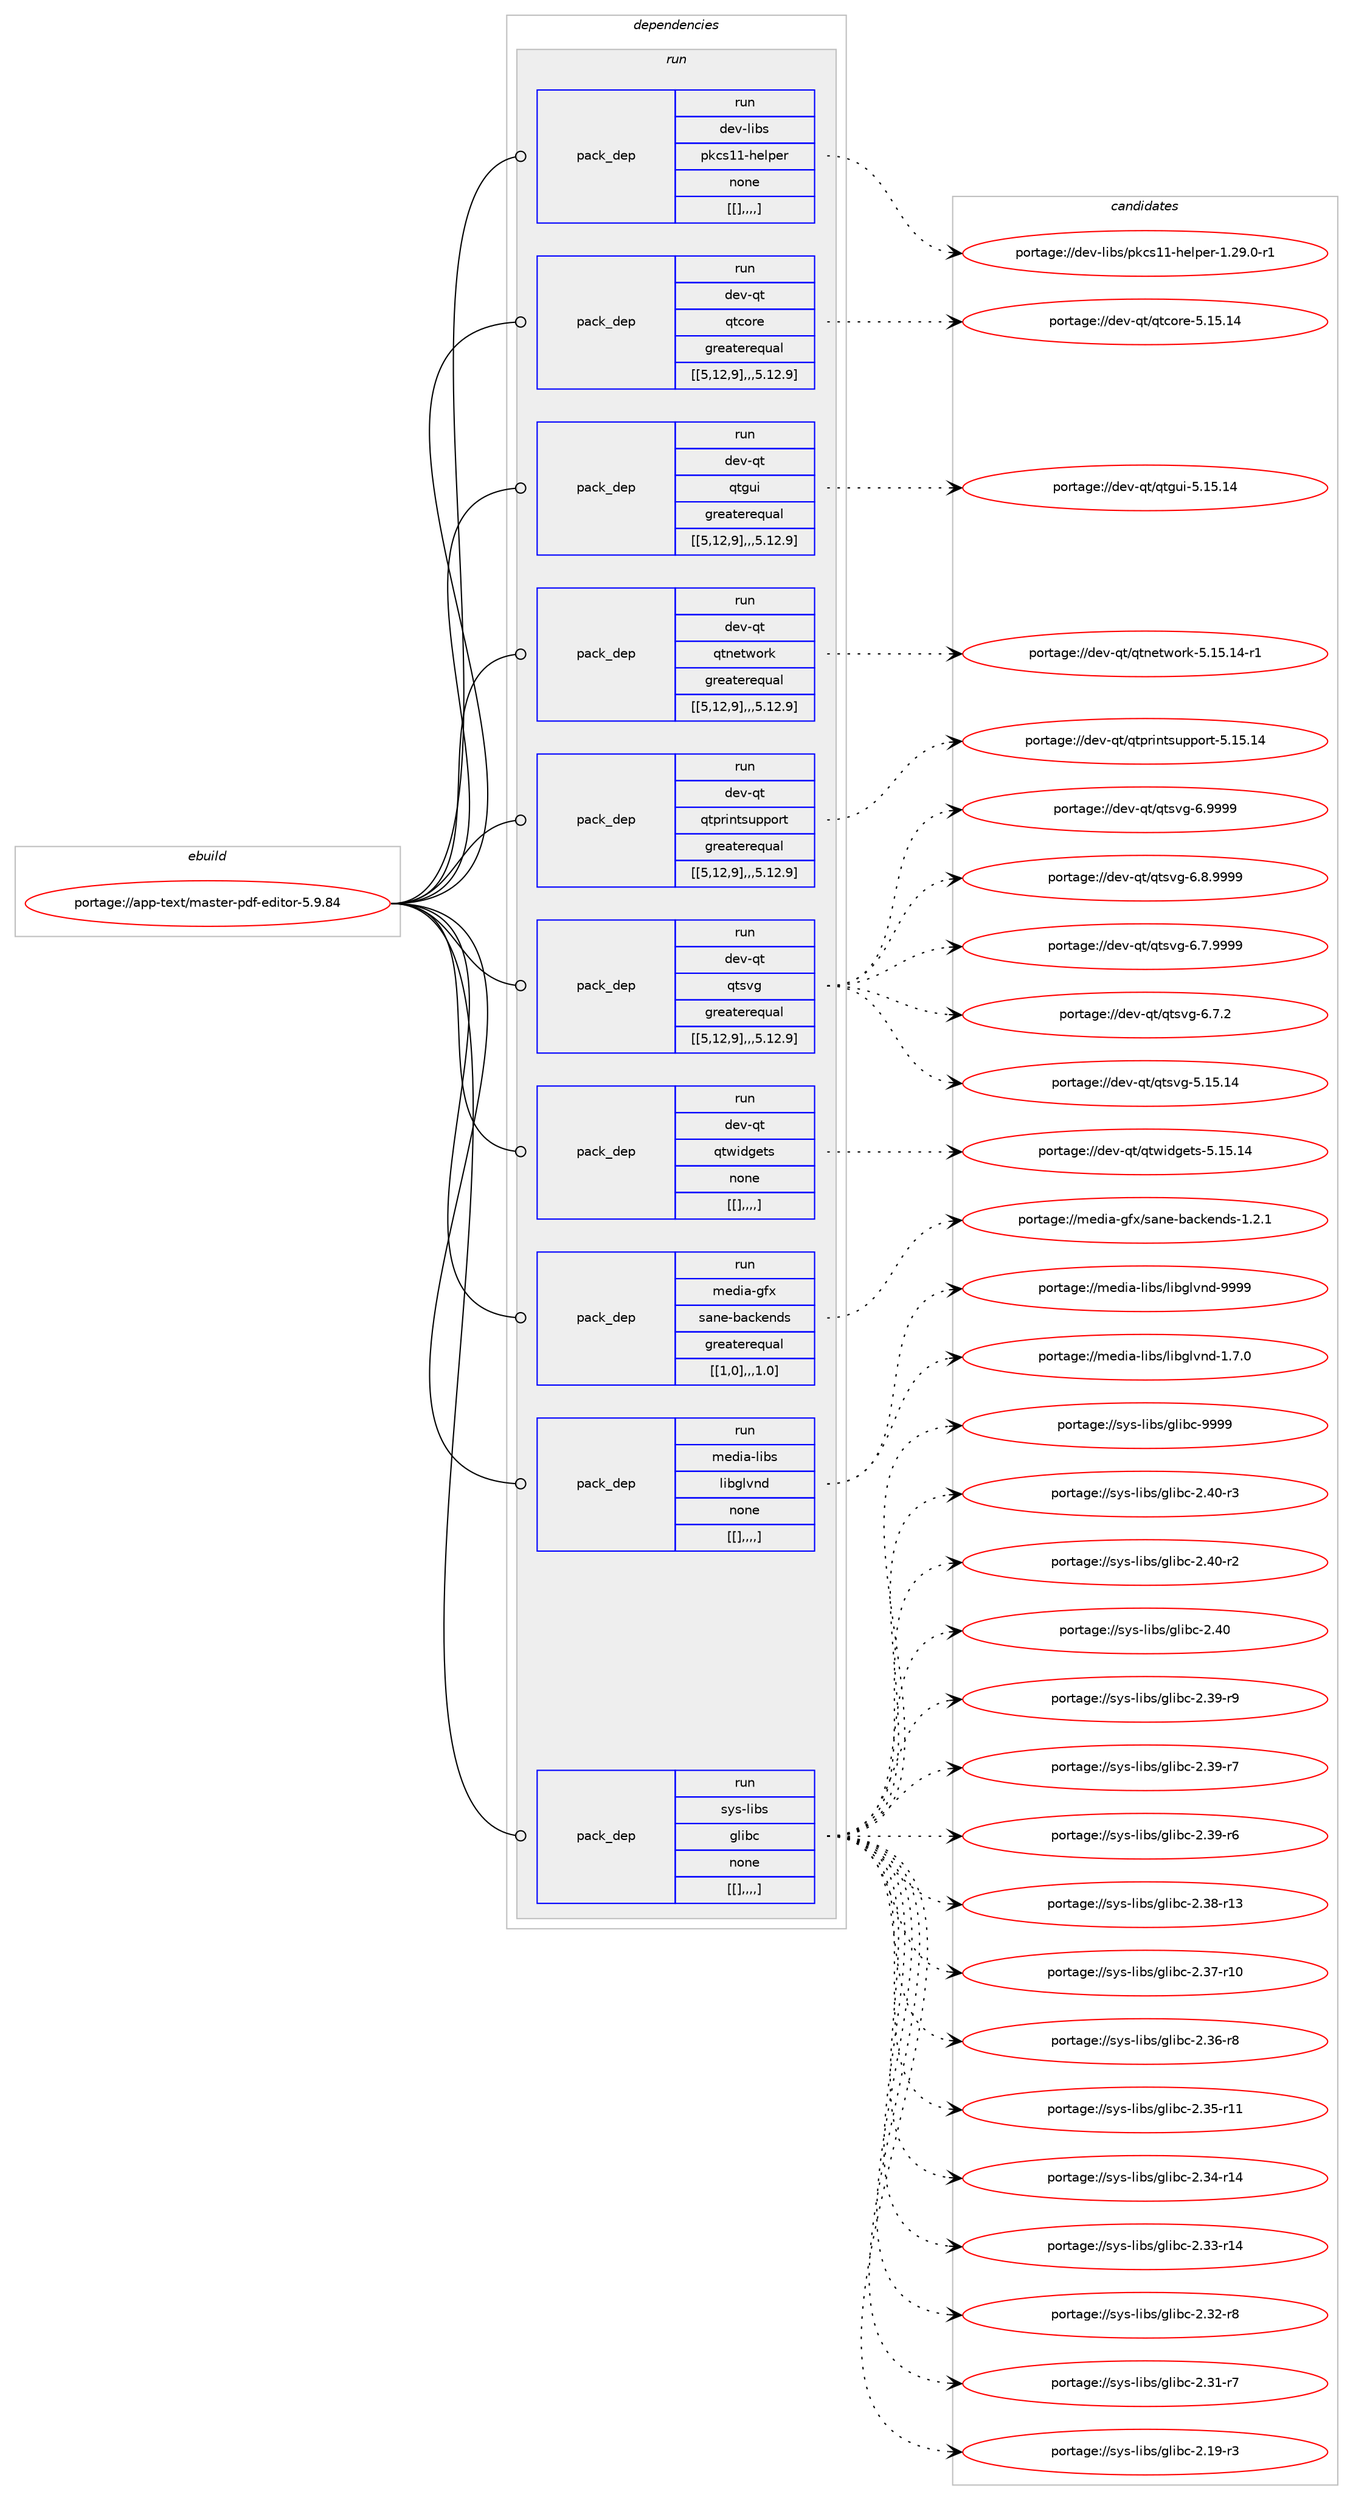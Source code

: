 digraph prolog {

# *************
# Graph options
# *************

newrank=true;
concentrate=true;
compound=true;
graph [rankdir=LR,fontname=Helvetica,fontsize=10,ranksep=1.5];#, ranksep=2.5, nodesep=0.2];
edge  [arrowhead=vee];
node  [fontname=Helvetica,fontsize=10];

# **********
# The ebuild
# **********

subgraph cluster_leftcol {
color=gray;
label=<<i>ebuild</i>>;
id [label="portage://app-text/master-pdf-editor-5.9.84", color=red, width=4, href="../app-text/master-pdf-editor-5.9.84.svg"];
}

# ****************
# The dependencies
# ****************

subgraph cluster_midcol {
color=gray;
label=<<i>dependencies</i>>;
subgraph cluster_compile {
fillcolor="#eeeeee";
style=filled;
label=<<i>compile</i>>;
}
subgraph cluster_compileandrun {
fillcolor="#eeeeee";
style=filled;
label=<<i>compile and run</i>>;
}
subgraph cluster_run {
fillcolor="#eeeeee";
style=filled;
label=<<i>run</i>>;
subgraph pack40711 {
dependency56600 [label=<<TABLE BORDER="0" CELLBORDER="1" CELLSPACING="0" CELLPADDING="4" WIDTH="220"><TR><TD ROWSPAN="6" CELLPADDING="30">pack_dep</TD></TR><TR><TD WIDTH="110">run</TD></TR><TR><TD>dev-libs</TD></TR><TR><TD>pkcs11-helper</TD></TR><TR><TD>none</TD></TR><TR><TD>[[],,,,]</TD></TR></TABLE>>, shape=none, color=blue];
}
id:e -> dependency56600:w [weight=20,style="solid",arrowhead="odot"];
subgraph pack40712 {
dependency56601 [label=<<TABLE BORDER="0" CELLBORDER="1" CELLSPACING="0" CELLPADDING="4" WIDTH="220"><TR><TD ROWSPAN="6" CELLPADDING="30">pack_dep</TD></TR><TR><TD WIDTH="110">run</TD></TR><TR><TD>dev-qt</TD></TR><TR><TD>qtcore</TD></TR><TR><TD>greaterequal</TD></TR><TR><TD>[[5,12,9],,,5.12.9]</TD></TR></TABLE>>, shape=none, color=blue];
}
id:e -> dependency56601:w [weight=20,style="solid",arrowhead="odot"];
subgraph pack40713 {
dependency56602 [label=<<TABLE BORDER="0" CELLBORDER="1" CELLSPACING="0" CELLPADDING="4" WIDTH="220"><TR><TD ROWSPAN="6" CELLPADDING="30">pack_dep</TD></TR><TR><TD WIDTH="110">run</TD></TR><TR><TD>dev-qt</TD></TR><TR><TD>qtgui</TD></TR><TR><TD>greaterequal</TD></TR><TR><TD>[[5,12,9],,,5.12.9]</TD></TR></TABLE>>, shape=none, color=blue];
}
id:e -> dependency56602:w [weight=20,style="solid",arrowhead="odot"];
subgraph pack40714 {
dependency56603 [label=<<TABLE BORDER="0" CELLBORDER="1" CELLSPACING="0" CELLPADDING="4" WIDTH="220"><TR><TD ROWSPAN="6" CELLPADDING="30">pack_dep</TD></TR><TR><TD WIDTH="110">run</TD></TR><TR><TD>dev-qt</TD></TR><TR><TD>qtnetwork</TD></TR><TR><TD>greaterequal</TD></TR><TR><TD>[[5,12,9],,,5.12.9]</TD></TR></TABLE>>, shape=none, color=blue];
}
id:e -> dependency56603:w [weight=20,style="solid",arrowhead="odot"];
subgraph pack40715 {
dependency56604 [label=<<TABLE BORDER="0" CELLBORDER="1" CELLSPACING="0" CELLPADDING="4" WIDTH="220"><TR><TD ROWSPAN="6" CELLPADDING="30">pack_dep</TD></TR><TR><TD WIDTH="110">run</TD></TR><TR><TD>dev-qt</TD></TR><TR><TD>qtprintsupport</TD></TR><TR><TD>greaterequal</TD></TR><TR><TD>[[5,12,9],,,5.12.9]</TD></TR></TABLE>>, shape=none, color=blue];
}
id:e -> dependency56604:w [weight=20,style="solid",arrowhead="odot"];
subgraph pack40716 {
dependency56605 [label=<<TABLE BORDER="0" CELLBORDER="1" CELLSPACING="0" CELLPADDING="4" WIDTH="220"><TR><TD ROWSPAN="6" CELLPADDING="30">pack_dep</TD></TR><TR><TD WIDTH="110">run</TD></TR><TR><TD>dev-qt</TD></TR><TR><TD>qtsvg</TD></TR><TR><TD>greaterequal</TD></TR><TR><TD>[[5,12,9],,,5.12.9]</TD></TR></TABLE>>, shape=none, color=blue];
}
id:e -> dependency56605:w [weight=20,style="solid",arrowhead="odot"];
subgraph pack40717 {
dependency56606 [label=<<TABLE BORDER="0" CELLBORDER="1" CELLSPACING="0" CELLPADDING="4" WIDTH="220"><TR><TD ROWSPAN="6" CELLPADDING="30">pack_dep</TD></TR><TR><TD WIDTH="110">run</TD></TR><TR><TD>dev-qt</TD></TR><TR><TD>qtwidgets</TD></TR><TR><TD>none</TD></TR><TR><TD>[[],,,,]</TD></TR></TABLE>>, shape=none, color=blue];
}
id:e -> dependency56606:w [weight=20,style="solid",arrowhead="odot"];
subgraph pack40718 {
dependency56607 [label=<<TABLE BORDER="0" CELLBORDER="1" CELLSPACING="0" CELLPADDING="4" WIDTH="220"><TR><TD ROWSPAN="6" CELLPADDING="30">pack_dep</TD></TR><TR><TD WIDTH="110">run</TD></TR><TR><TD>media-gfx</TD></TR><TR><TD>sane-backends</TD></TR><TR><TD>greaterequal</TD></TR><TR><TD>[[1,0],,,1.0]</TD></TR></TABLE>>, shape=none, color=blue];
}
id:e -> dependency56607:w [weight=20,style="solid",arrowhead="odot"];
subgraph pack40719 {
dependency56608 [label=<<TABLE BORDER="0" CELLBORDER="1" CELLSPACING="0" CELLPADDING="4" WIDTH="220"><TR><TD ROWSPAN="6" CELLPADDING="30">pack_dep</TD></TR><TR><TD WIDTH="110">run</TD></TR><TR><TD>media-libs</TD></TR><TR><TD>libglvnd</TD></TR><TR><TD>none</TD></TR><TR><TD>[[],,,,]</TD></TR></TABLE>>, shape=none, color=blue];
}
id:e -> dependency56608:w [weight=20,style="solid",arrowhead="odot"];
subgraph pack40720 {
dependency56609 [label=<<TABLE BORDER="0" CELLBORDER="1" CELLSPACING="0" CELLPADDING="4" WIDTH="220"><TR><TD ROWSPAN="6" CELLPADDING="30">pack_dep</TD></TR><TR><TD WIDTH="110">run</TD></TR><TR><TD>sys-libs</TD></TR><TR><TD>glibc</TD></TR><TR><TD>none</TD></TR><TR><TD>[[],,,,]</TD></TR></TABLE>>, shape=none, color=blue];
}
id:e -> dependency56609:w [weight=20,style="solid",arrowhead="odot"];
}
}

# **************
# The candidates
# **************

subgraph cluster_choices {
rank=same;
color=gray;
label=<<i>candidates</i>>;

subgraph choice40711 {
color=black;
nodesep=1;
choice10010111845108105981154711210799115494945104101108112101114454946505746484511449 [label="portage://dev-libs/pkcs11-helper-1.29.0-r1", color=red, width=4,href="../dev-libs/pkcs11-helper-1.29.0-r1.svg"];
dependency56600:e -> choice10010111845108105981154711210799115494945104101108112101114454946505746484511449:w [style=dotted,weight="100"];
}
subgraph choice40712 {
color=black;
nodesep=1;
choice1001011184511311647113116991111141014553464953464952 [label="portage://dev-qt/qtcore-5.15.14", color=red, width=4,href="../dev-qt/qtcore-5.15.14.svg"];
dependency56601:e -> choice1001011184511311647113116991111141014553464953464952:w [style=dotted,weight="100"];
}
subgraph choice40713 {
color=black;
nodesep=1;
choice10010111845113116471131161031171054553464953464952 [label="portage://dev-qt/qtgui-5.15.14", color=red, width=4,href="../dev-qt/qtgui-5.15.14.svg"];
dependency56602:e -> choice10010111845113116471131161031171054553464953464952:w [style=dotted,weight="100"];
}
subgraph choice40714 {
color=black;
nodesep=1;
choice100101118451131164711311611010111611911111410745534649534649524511449 [label="portage://dev-qt/qtnetwork-5.15.14-r1", color=red, width=4,href="../dev-qt/qtnetwork-5.15.14-r1.svg"];
dependency56603:e -> choice100101118451131164711311611010111611911111410745534649534649524511449:w [style=dotted,weight="100"];
}
subgraph choice40715 {
color=black;
nodesep=1;
choice10010111845113116471131161121141051101161151171121121111141164553464953464952 [label="portage://dev-qt/qtprintsupport-5.15.14", color=red, width=4,href="../dev-qt/qtprintsupport-5.15.14.svg"];
dependency56604:e -> choice10010111845113116471131161121141051101161151171121121111141164553464953464952:w [style=dotted,weight="100"];
}
subgraph choice40716 {
color=black;
nodesep=1;
choice100101118451131164711311611511810345544657575757 [label="portage://dev-qt/qtsvg-6.9999", color=red, width=4,href="../dev-qt/qtsvg-6.9999.svg"];
choice1001011184511311647113116115118103455446564657575757 [label="portage://dev-qt/qtsvg-6.8.9999", color=red, width=4,href="../dev-qt/qtsvg-6.8.9999.svg"];
choice1001011184511311647113116115118103455446554657575757 [label="portage://dev-qt/qtsvg-6.7.9999", color=red, width=4,href="../dev-qt/qtsvg-6.7.9999.svg"];
choice1001011184511311647113116115118103455446554650 [label="portage://dev-qt/qtsvg-6.7.2", color=red, width=4,href="../dev-qt/qtsvg-6.7.2.svg"];
choice10010111845113116471131161151181034553464953464952 [label="portage://dev-qt/qtsvg-5.15.14", color=red, width=4,href="../dev-qt/qtsvg-5.15.14.svg"];
dependency56605:e -> choice100101118451131164711311611511810345544657575757:w [style=dotted,weight="100"];
dependency56605:e -> choice1001011184511311647113116115118103455446564657575757:w [style=dotted,weight="100"];
dependency56605:e -> choice1001011184511311647113116115118103455446554657575757:w [style=dotted,weight="100"];
dependency56605:e -> choice1001011184511311647113116115118103455446554650:w [style=dotted,weight="100"];
dependency56605:e -> choice10010111845113116471131161151181034553464953464952:w [style=dotted,weight="100"];
}
subgraph choice40717 {
color=black;
nodesep=1;
choice10010111845113116471131161191051001031011161154553464953464952 [label="portage://dev-qt/qtwidgets-5.15.14", color=red, width=4,href="../dev-qt/qtwidgets-5.15.14.svg"];
dependency56606:e -> choice10010111845113116471131161191051001031011161154553464953464952:w [style=dotted,weight="100"];
}
subgraph choice40718 {
color=black;
nodesep=1;
choice1091011001059745103102120471159711010145989799107101110100115454946504649 [label="portage://media-gfx/sane-backends-1.2.1", color=red, width=4,href="../media-gfx/sane-backends-1.2.1.svg"];
dependency56607:e -> choice1091011001059745103102120471159711010145989799107101110100115454946504649:w [style=dotted,weight="100"];
}
subgraph choice40719 {
color=black;
nodesep=1;
choice10910110010597451081059811547108105981031081181101004557575757 [label="portage://media-libs/libglvnd-9999", color=red, width=4,href="../media-libs/libglvnd-9999.svg"];
choice1091011001059745108105981154710810598103108118110100454946554648 [label="portage://media-libs/libglvnd-1.7.0", color=red, width=4,href="../media-libs/libglvnd-1.7.0.svg"];
dependency56608:e -> choice10910110010597451081059811547108105981031081181101004557575757:w [style=dotted,weight="100"];
dependency56608:e -> choice1091011001059745108105981154710810598103108118110100454946554648:w [style=dotted,weight="100"];
}
subgraph choice40720 {
color=black;
nodesep=1;
choice11512111545108105981154710310810598994557575757 [label="portage://sys-libs/glibc-9999", color=red, width=4,href="../sys-libs/glibc-9999.svg"];
choice115121115451081059811547103108105989945504652484511451 [label="portage://sys-libs/glibc-2.40-r3", color=red, width=4,href="../sys-libs/glibc-2.40-r3.svg"];
choice115121115451081059811547103108105989945504652484511450 [label="portage://sys-libs/glibc-2.40-r2", color=red, width=4,href="../sys-libs/glibc-2.40-r2.svg"];
choice11512111545108105981154710310810598994550465248 [label="portage://sys-libs/glibc-2.40", color=red, width=4,href="../sys-libs/glibc-2.40.svg"];
choice115121115451081059811547103108105989945504651574511457 [label="portage://sys-libs/glibc-2.39-r9", color=red, width=4,href="../sys-libs/glibc-2.39-r9.svg"];
choice115121115451081059811547103108105989945504651574511455 [label="portage://sys-libs/glibc-2.39-r7", color=red, width=4,href="../sys-libs/glibc-2.39-r7.svg"];
choice115121115451081059811547103108105989945504651574511454 [label="portage://sys-libs/glibc-2.39-r6", color=red, width=4,href="../sys-libs/glibc-2.39-r6.svg"];
choice11512111545108105981154710310810598994550465156451144951 [label="portage://sys-libs/glibc-2.38-r13", color=red, width=4,href="../sys-libs/glibc-2.38-r13.svg"];
choice11512111545108105981154710310810598994550465155451144948 [label="portage://sys-libs/glibc-2.37-r10", color=red, width=4,href="../sys-libs/glibc-2.37-r10.svg"];
choice115121115451081059811547103108105989945504651544511456 [label="portage://sys-libs/glibc-2.36-r8", color=red, width=4,href="../sys-libs/glibc-2.36-r8.svg"];
choice11512111545108105981154710310810598994550465153451144949 [label="portage://sys-libs/glibc-2.35-r11", color=red, width=4,href="../sys-libs/glibc-2.35-r11.svg"];
choice11512111545108105981154710310810598994550465152451144952 [label="portage://sys-libs/glibc-2.34-r14", color=red, width=4,href="../sys-libs/glibc-2.34-r14.svg"];
choice11512111545108105981154710310810598994550465151451144952 [label="portage://sys-libs/glibc-2.33-r14", color=red, width=4,href="../sys-libs/glibc-2.33-r14.svg"];
choice115121115451081059811547103108105989945504651504511456 [label="portage://sys-libs/glibc-2.32-r8", color=red, width=4,href="../sys-libs/glibc-2.32-r8.svg"];
choice115121115451081059811547103108105989945504651494511455 [label="portage://sys-libs/glibc-2.31-r7", color=red, width=4,href="../sys-libs/glibc-2.31-r7.svg"];
choice115121115451081059811547103108105989945504649574511451 [label="portage://sys-libs/glibc-2.19-r3", color=red, width=4,href="../sys-libs/glibc-2.19-r3.svg"];
dependency56609:e -> choice11512111545108105981154710310810598994557575757:w [style=dotted,weight="100"];
dependency56609:e -> choice115121115451081059811547103108105989945504652484511451:w [style=dotted,weight="100"];
dependency56609:e -> choice115121115451081059811547103108105989945504652484511450:w [style=dotted,weight="100"];
dependency56609:e -> choice11512111545108105981154710310810598994550465248:w [style=dotted,weight="100"];
dependency56609:e -> choice115121115451081059811547103108105989945504651574511457:w [style=dotted,weight="100"];
dependency56609:e -> choice115121115451081059811547103108105989945504651574511455:w [style=dotted,weight="100"];
dependency56609:e -> choice115121115451081059811547103108105989945504651574511454:w [style=dotted,weight="100"];
dependency56609:e -> choice11512111545108105981154710310810598994550465156451144951:w [style=dotted,weight="100"];
dependency56609:e -> choice11512111545108105981154710310810598994550465155451144948:w [style=dotted,weight="100"];
dependency56609:e -> choice115121115451081059811547103108105989945504651544511456:w [style=dotted,weight="100"];
dependency56609:e -> choice11512111545108105981154710310810598994550465153451144949:w [style=dotted,weight="100"];
dependency56609:e -> choice11512111545108105981154710310810598994550465152451144952:w [style=dotted,weight="100"];
dependency56609:e -> choice11512111545108105981154710310810598994550465151451144952:w [style=dotted,weight="100"];
dependency56609:e -> choice115121115451081059811547103108105989945504651504511456:w [style=dotted,weight="100"];
dependency56609:e -> choice115121115451081059811547103108105989945504651494511455:w [style=dotted,weight="100"];
dependency56609:e -> choice115121115451081059811547103108105989945504649574511451:w [style=dotted,weight="100"];
}
}

}
